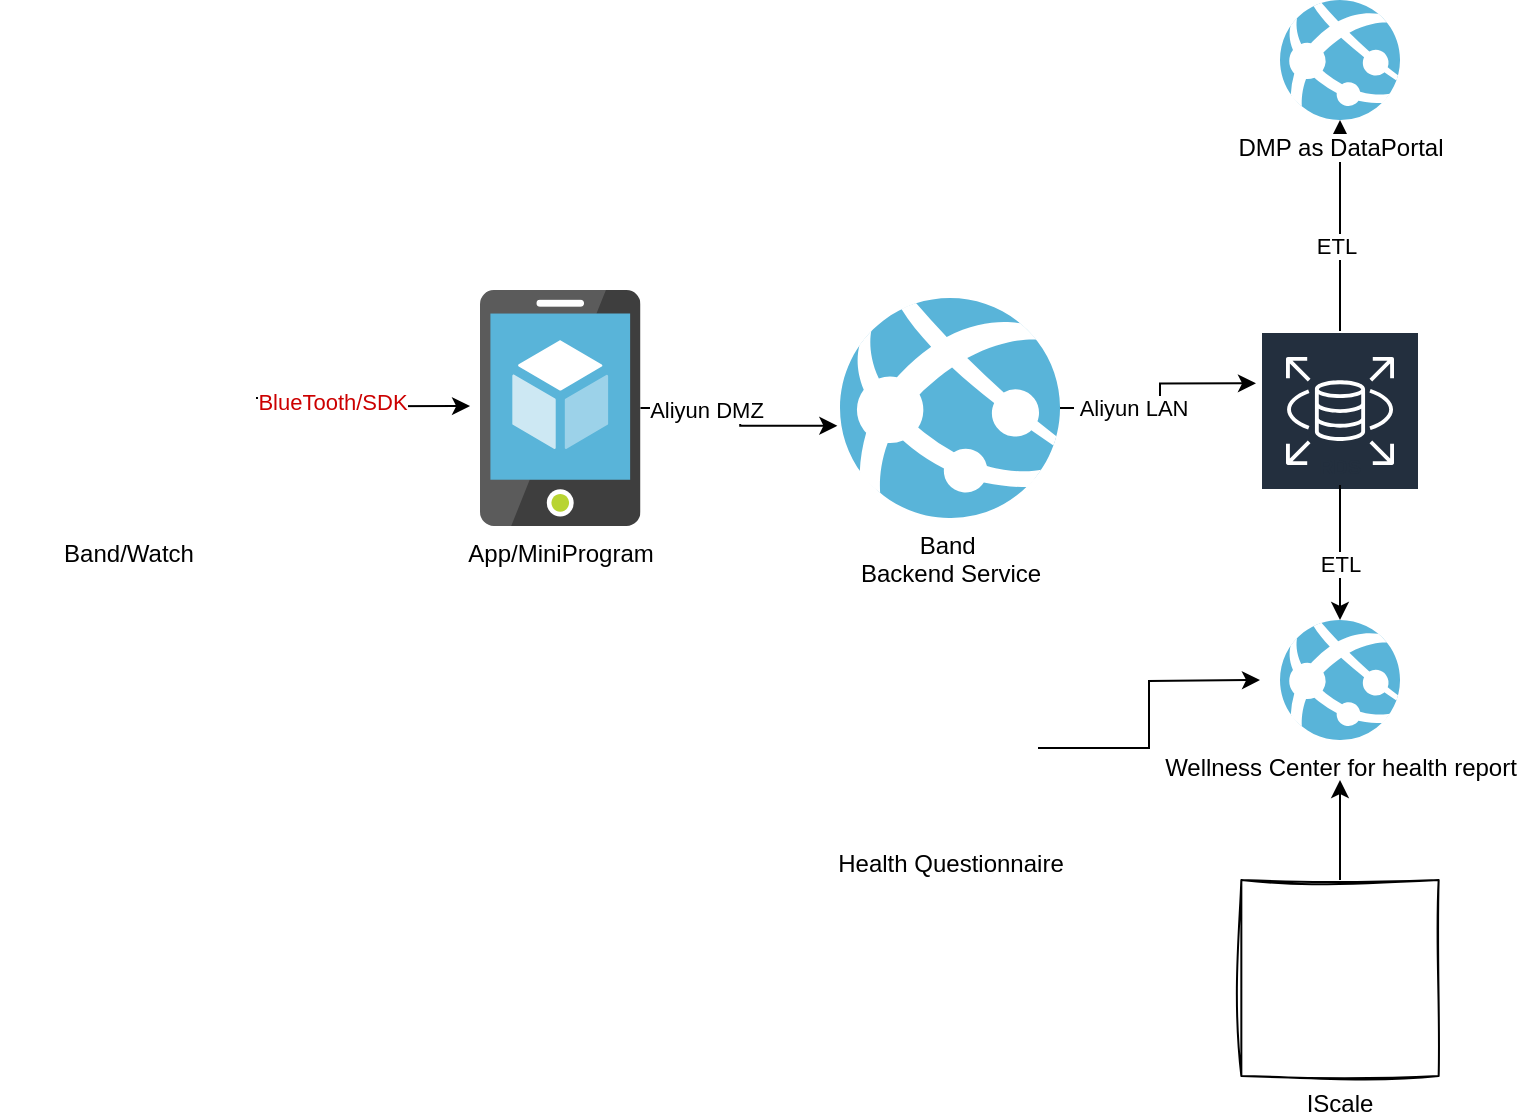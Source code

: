 <mxfile version="26.0.16">
  <diagram name="Page-1" id="QRuJgR5XVLNu-BTppvLG">
    <mxGraphModel dx="1051" dy="647" grid="1" gridSize="10" guides="1" tooltips="1" connect="1" arrows="1" fold="1" page="1" pageScale="1" pageWidth="850" pageHeight="1100" math="0" shadow="0">
      <root>
        <mxCell id="0" />
        <mxCell id="1" parent="0" />
        <mxCell id="UN6_ZWC7_VnN-grn2IyT-1" value="Band/Watch" style="shape=image;html=1;verticalAlign=top;verticalLabelPosition=bottom;labelBackgroundColor=#ffffff;imageAspect=0;aspect=fixed;image=https://cdn4.iconfinder.com/data/icons/48-bubbles/48/36.Watch-128.png" vertex="1" parent="1">
          <mxGeometry x="30" y="215" width="128" height="128" as="geometry" />
        </mxCell>
        <mxCell id="UN6_ZWC7_VnN-grn2IyT-2" value="App/MiniProgram" style="image;sketch=0;aspect=fixed;html=1;points=[];align=center;fontSize=12;image=img/lib/mscae/App_Service_Mobile_App.svg;" vertex="1" parent="1">
          <mxGeometry x="270" y="225" width="80.24" height="118" as="geometry" />
        </mxCell>
        <mxCell id="UN6_ZWC7_VnN-grn2IyT-3" style="edgeStyle=orthogonalEdgeStyle;rounded=0;orthogonalLoop=1;jettySize=auto;html=1;exitX=1;exitY=0.5;exitDx=0;exitDy=0;entryX=-0.062;entryY=0.492;entryDx=0;entryDy=0;entryPerimeter=0;" edge="1" parent="1" source="UN6_ZWC7_VnN-grn2IyT-1" target="UN6_ZWC7_VnN-grn2IyT-2">
          <mxGeometry relative="1" as="geometry" />
        </mxCell>
        <mxCell id="UN6_ZWC7_VnN-grn2IyT-4" value="&lt;font style=&quot;color: rgb(204, 0, 0);&quot;&gt;BlueTooth/SDK&lt;/font&gt;" style="edgeLabel;html=1;align=center;verticalAlign=middle;resizable=0;points=[];" vertex="1" connectable="0" parent="UN6_ZWC7_VnN-grn2IyT-3">
          <mxGeometry x="-0.326" y="-2" relative="1" as="geometry">
            <mxPoint as="offset" />
          </mxGeometry>
        </mxCell>
        <mxCell id="UN6_ZWC7_VnN-grn2IyT-5" value="Band&amp;nbsp;&lt;div&gt;Backend Service&lt;/div&gt;" style="image;sketch=0;aspect=fixed;html=1;points=[];align=center;fontSize=12;image=img/lib/mscae/App_Services.svg;" vertex="1" parent="1">
          <mxGeometry x="450" y="229" width="110" height="110" as="geometry" />
        </mxCell>
        <mxCell id="UN6_ZWC7_VnN-grn2IyT-15" value="" style="edgeStyle=orthogonalEdgeStyle;rounded=0;orthogonalLoop=1;jettySize=auto;html=1;" edge="1" parent="1" source="UN6_ZWC7_VnN-grn2IyT-6" target="UN6_ZWC7_VnN-grn2IyT-7">
          <mxGeometry relative="1" as="geometry" />
        </mxCell>
        <mxCell id="UN6_ZWC7_VnN-grn2IyT-18" value="ETL" style="edgeLabel;html=1;align=center;verticalAlign=middle;resizable=0;points=[];" vertex="1" connectable="0" parent="UN6_ZWC7_VnN-grn2IyT-15">
          <mxGeometry x="-0.184" y="2" relative="1" as="geometry">
            <mxPoint as="offset" />
          </mxGeometry>
        </mxCell>
        <mxCell id="UN6_ZWC7_VnN-grn2IyT-6" value="RDS" style="sketch=0;outlineConnect=0;fontColor=#232F3E;gradientColor=none;strokeColor=#ffffff;fillColor=#232F3E;dashed=0;verticalLabelPosition=middle;verticalAlign=bottom;align=center;html=1;whiteSpace=wrap;fontSize=10;fontStyle=1;spacing=3;shape=mxgraph.aws4.productIcon;prIcon=mxgraph.aws4.rds;" vertex="1" parent="1">
          <mxGeometry x="660" y="245.5" width="80" height="77" as="geometry" />
        </mxCell>
        <mxCell id="UN6_ZWC7_VnN-grn2IyT-7" value="DMP as DataPortal" style="image;sketch=0;aspect=fixed;html=1;points=[];align=center;fontSize=12;image=img/lib/mscae/App_Services.svg;" vertex="1" parent="1">
          <mxGeometry x="670" y="80" width="60" height="60" as="geometry" />
        </mxCell>
        <mxCell id="UN6_ZWC7_VnN-grn2IyT-8" value="Wellness Center for health report" style="image;sketch=0;aspect=fixed;html=1;points=[];align=center;fontSize=12;image=img/lib/mscae/App_Services.svg;" vertex="1" parent="1">
          <mxGeometry x="670" y="390" width="60" height="60" as="geometry" />
        </mxCell>
        <mxCell id="UN6_ZWC7_VnN-grn2IyT-13" style="edgeStyle=orthogonalEdgeStyle;rounded=0;orthogonalLoop=1;jettySize=auto;html=1;entryX=-0.012;entryY=0.581;entryDx=0;entryDy=0;entryPerimeter=0;" edge="1" parent="1" source="UN6_ZWC7_VnN-grn2IyT-2" target="UN6_ZWC7_VnN-grn2IyT-5">
          <mxGeometry relative="1" as="geometry" />
        </mxCell>
        <mxCell id="UN6_ZWC7_VnN-grn2IyT-17" value="Aliyun DMZ" style="edgeLabel;html=1;align=center;verticalAlign=middle;resizable=0;points=[];" vertex="1" connectable="0" parent="UN6_ZWC7_VnN-grn2IyT-13">
          <mxGeometry x="-0.389" y="-1" relative="1" as="geometry">
            <mxPoint as="offset" />
          </mxGeometry>
        </mxCell>
        <mxCell id="UN6_ZWC7_VnN-grn2IyT-14" style="edgeStyle=orthogonalEdgeStyle;rounded=0;orthogonalLoop=1;jettySize=auto;html=1;entryX=-0.025;entryY=0.34;entryDx=0;entryDy=0;entryPerimeter=0;" edge="1" parent="1" source="UN6_ZWC7_VnN-grn2IyT-5" target="UN6_ZWC7_VnN-grn2IyT-6">
          <mxGeometry relative="1" as="geometry" />
        </mxCell>
        <mxCell id="UN6_ZWC7_VnN-grn2IyT-20" value="&amp;nbsp;Aliyun LAN" style="edgeLabel;html=1;align=center;verticalAlign=middle;resizable=0;points=[];" vertex="1" connectable="0" parent="UN6_ZWC7_VnN-grn2IyT-14">
          <mxGeometry x="-0.368" relative="1" as="geometry">
            <mxPoint as="offset" />
          </mxGeometry>
        </mxCell>
        <mxCell id="UN6_ZWC7_VnN-grn2IyT-16" style="edgeStyle=orthogonalEdgeStyle;rounded=0;orthogonalLoop=1;jettySize=auto;html=1;entryX=0.5;entryY=0;entryDx=0;entryDy=0;entryPerimeter=0;" edge="1" parent="1" source="UN6_ZWC7_VnN-grn2IyT-6" target="UN6_ZWC7_VnN-grn2IyT-8">
          <mxGeometry relative="1" as="geometry" />
        </mxCell>
        <mxCell id="UN6_ZWC7_VnN-grn2IyT-19" value="ETL" style="edgeLabel;html=1;align=center;verticalAlign=middle;resizable=0;points=[];" vertex="1" connectable="0" parent="UN6_ZWC7_VnN-grn2IyT-16">
          <mxGeometry x="0.171" relative="1" as="geometry">
            <mxPoint as="offset" />
          </mxGeometry>
        </mxCell>
        <mxCell id="UN6_ZWC7_VnN-grn2IyT-26" style="edgeStyle=orthogonalEdgeStyle;rounded=0;orthogonalLoop=1;jettySize=auto;html=1;exitX=1;exitY=0.5;exitDx=0;exitDy=0;" edge="1" parent="1" source="UN6_ZWC7_VnN-grn2IyT-23">
          <mxGeometry relative="1" as="geometry">
            <mxPoint x="660" y="420" as="targetPoint" />
          </mxGeometry>
        </mxCell>
        <mxCell id="UN6_ZWC7_VnN-grn2IyT-23" value="Health Q&lt;span style=&quot;background-color: light-dark(rgb(255, 255, 255), rgb(18, 18, 18)); color: light-dark(rgb(0, 0, 0), rgb(255, 255, 255));&quot;&gt;uestionnaire&lt;/span&gt;" style="shape=image;html=1;verticalAlign=top;verticalLabelPosition=bottom;labelBackgroundColor=#ffffff;imageAspect=0;aspect=fixed;image=https://cdn3.iconfinder.com/data/icons/customer-experience-1/32/Questionnaire-128.png" vertex="1" parent="1">
          <mxGeometry x="461" y="410" width="88" height="88" as="geometry" />
        </mxCell>
        <mxCell id="UN6_ZWC7_VnN-grn2IyT-28" style="edgeStyle=orthogonalEdgeStyle;rounded=0;orthogonalLoop=1;jettySize=auto;html=1;exitX=0.5;exitY=0;exitDx=0;exitDy=0;" edge="1" parent="1" source="UN6_ZWC7_VnN-grn2IyT-27">
          <mxGeometry relative="1" as="geometry">
            <mxPoint x="700" y="470" as="targetPoint" />
          </mxGeometry>
        </mxCell>
        <mxCell id="UN6_ZWC7_VnN-grn2IyT-27" value="IScale" style="shape=image;verticalLabelPosition=bottom;labelBackgroundColor=default;verticalAlign=top;aspect=fixed;imageAspect=0;image=https://g-search1.alicdn.com/img/bao/uploaded/i3/41945489/O1CN01xkJLEf1qQ0kZHZsqz_!!41945489.png_300x300.jpg;imageBorder=default;sketch=1;curveFitting=1;jiggle=2;" vertex="1" parent="1">
          <mxGeometry x="650.67" y="520" width="98.66" height="98" as="geometry" />
        </mxCell>
      </root>
    </mxGraphModel>
  </diagram>
</mxfile>
